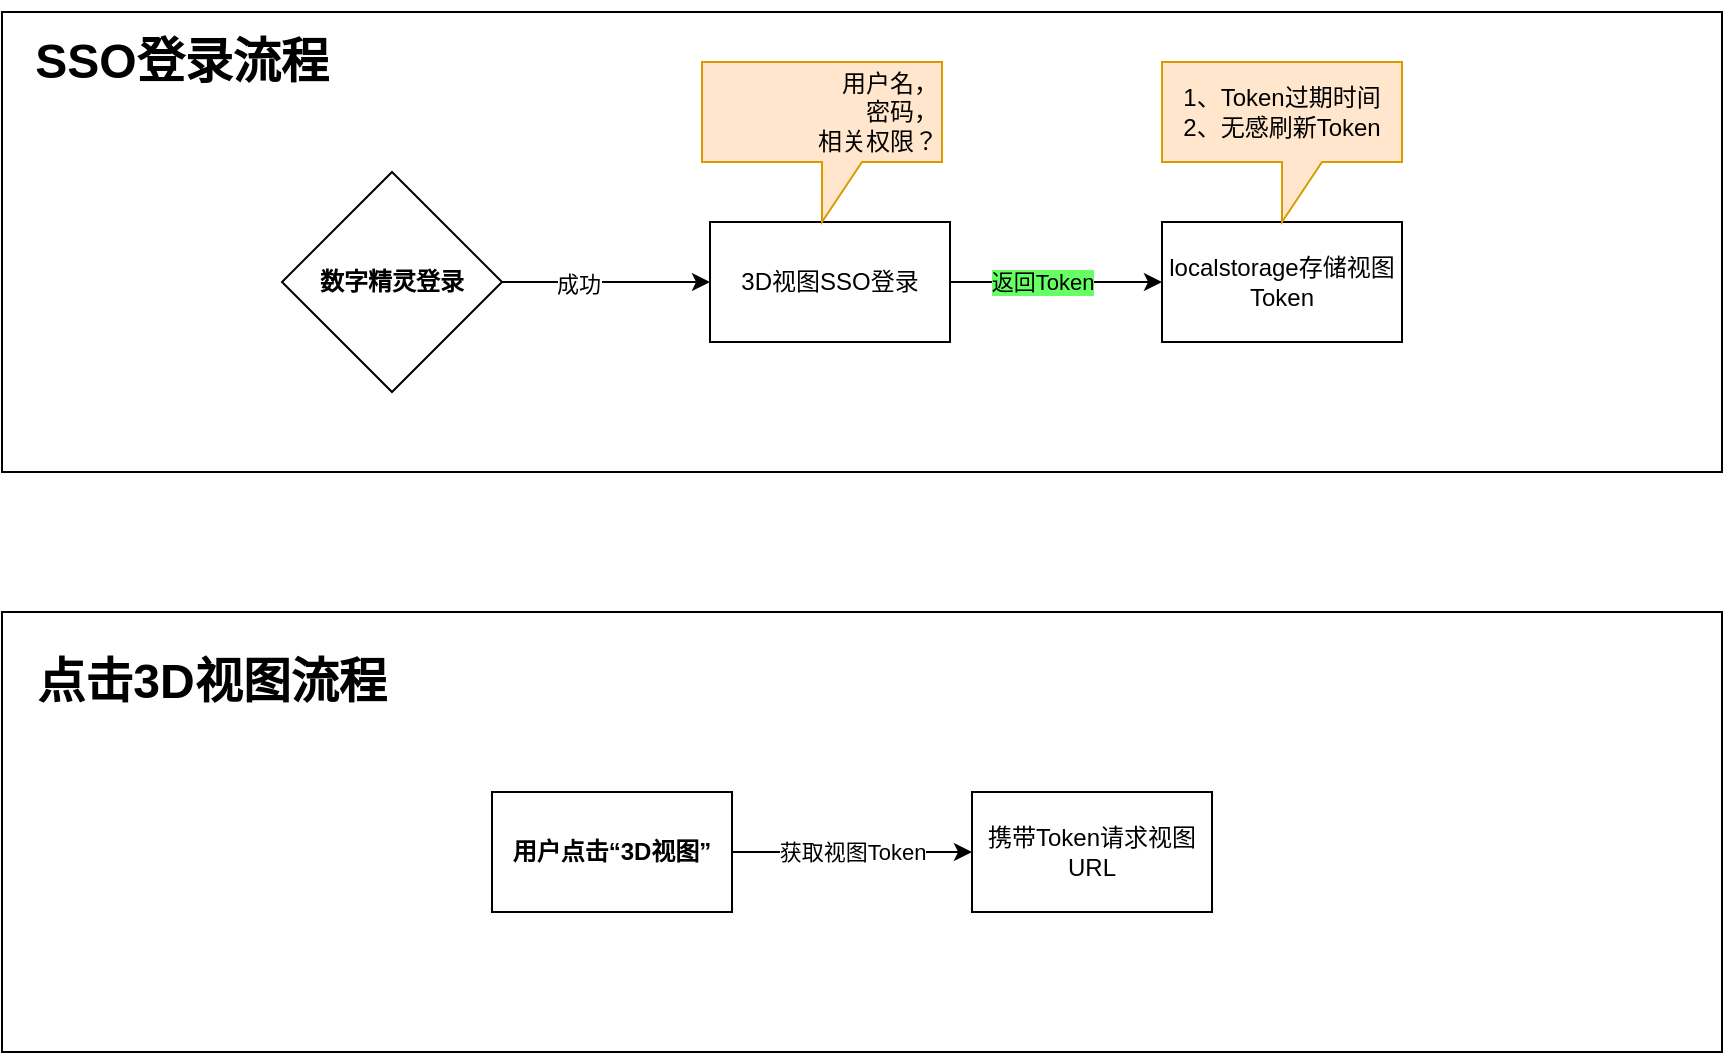 <mxfile version="20.3.3" type="github">
  <diagram id="C5RBs43oDa-KdzZeNtuy" name="Page-1">
    <mxGraphModel dx="2249" dy="772" grid="1" gridSize="10" guides="1" tooltips="1" connect="1" arrows="1" fold="1" page="1" pageScale="1" pageWidth="827" pageHeight="1169" math="0" shadow="0">
      <root>
        <mxCell id="WIyWlLk6GJQsqaUBKTNV-0" />
        <mxCell id="WIyWlLk6GJQsqaUBKTNV-1" parent="WIyWlLk6GJQsqaUBKTNV-0" />
        <mxCell id="XqBhYf-CSLFlhf42oes1-18" value="" style="rounded=0;whiteSpace=wrap;html=1;labelBackgroundColor=none;fontColor=default;" vertex="1" parent="WIyWlLk6GJQsqaUBKTNV-1">
          <mxGeometry x="-60" y="20" width="860" height="230" as="geometry" />
        </mxCell>
        <mxCell id="XqBhYf-CSLFlhf42oes1-6" style="edgeStyle=orthogonalEdgeStyle;rounded=0;orthogonalLoop=1;jettySize=auto;html=1;exitX=1;exitY=0.5;exitDx=0;exitDy=0;" edge="1" parent="WIyWlLk6GJQsqaUBKTNV-1" source="XqBhYf-CSLFlhf42oes1-2" target="XqBhYf-CSLFlhf42oes1-5">
          <mxGeometry relative="1" as="geometry" />
        </mxCell>
        <mxCell id="XqBhYf-CSLFlhf42oes1-8" value="成功" style="edgeLabel;html=1;align=center;verticalAlign=middle;resizable=0;points=[];fontColor=default;" vertex="1" connectable="0" parent="XqBhYf-CSLFlhf42oes1-6">
          <mxGeometry x="-0.267" y="-1" relative="1" as="geometry">
            <mxPoint as="offset" />
          </mxGeometry>
        </mxCell>
        <mxCell id="XqBhYf-CSLFlhf42oes1-2" value="&lt;h4&gt;数字精灵登录&lt;/h4&gt;" style="rhombus;whiteSpace=wrap;html=1;" vertex="1" parent="WIyWlLk6GJQsqaUBKTNV-1">
          <mxGeometry x="80" y="100" width="110" height="110" as="geometry" />
        </mxCell>
        <mxCell id="XqBhYf-CSLFlhf42oes1-14" style="edgeStyle=orthogonalEdgeStyle;rounded=0;orthogonalLoop=1;jettySize=auto;html=1;" edge="1" parent="WIyWlLk6GJQsqaUBKTNV-1" source="XqBhYf-CSLFlhf42oes1-5" target="XqBhYf-CSLFlhf42oes1-13">
          <mxGeometry relative="1" as="geometry" />
        </mxCell>
        <mxCell id="XqBhYf-CSLFlhf42oes1-16" value="返回Token" style="edgeLabel;html=1;align=center;verticalAlign=middle;resizable=0;points=[];labelBackgroundColor=#66FF66;" vertex="1" connectable="0" parent="XqBhYf-CSLFlhf42oes1-14">
          <mxGeometry x="-0.272" y="-2" relative="1" as="geometry">
            <mxPoint x="7" y="-2" as="offset" />
          </mxGeometry>
        </mxCell>
        <mxCell id="XqBhYf-CSLFlhf42oes1-5" value="3D视图SSO登录" style="rounded=0;whiteSpace=wrap;html=1;" vertex="1" parent="WIyWlLk6GJQsqaUBKTNV-1">
          <mxGeometry x="294" y="125" width="120" height="60" as="geometry" />
        </mxCell>
        <mxCell id="XqBhYf-CSLFlhf42oes1-11" value="&lt;span style=&quot;&quot;&gt;用户名，&lt;/span&gt;&lt;br style=&quot;&quot;&gt;&lt;span style=&quot;&quot;&gt;密码，&lt;/span&gt;&lt;br style=&quot;&quot;&gt;&lt;div style=&quot;&quot;&gt;&lt;span style=&quot;background-color: initial;&quot;&gt;相关权限？&lt;/span&gt;&lt;/div&gt;" style="shape=callout;whiteSpace=wrap;html=1;perimeter=calloutPerimeter;align=right;fillColor=#ffe6cc;strokeColor=#d79b00;" vertex="1" parent="WIyWlLk6GJQsqaUBKTNV-1">
          <mxGeometry x="290" y="45" width="120" height="80" as="geometry" />
        </mxCell>
        <mxCell id="XqBhYf-CSLFlhf42oes1-13" value="localstorage存储视图Token" style="rounded=0;whiteSpace=wrap;html=1;" vertex="1" parent="WIyWlLk6GJQsqaUBKTNV-1">
          <mxGeometry x="520" y="125" width="120" height="60" as="geometry" />
        </mxCell>
        <mxCell id="XqBhYf-CSLFlhf42oes1-17" value="1、Token过期时间&lt;br&gt;2、无感刷新Token" style="shape=callout;whiteSpace=wrap;html=1;perimeter=calloutPerimeter;labelBackgroundColor=none;fillColor=#ffe6cc;strokeColor=#d79b00;" vertex="1" parent="WIyWlLk6GJQsqaUBKTNV-1">
          <mxGeometry x="520" y="45" width="120" height="80" as="geometry" />
        </mxCell>
        <mxCell id="XqBhYf-CSLFlhf42oes1-19" value="" style="rounded=0;whiteSpace=wrap;html=1;labelBackgroundColor=none;fontColor=default;" vertex="1" parent="WIyWlLk6GJQsqaUBKTNV-1">
          <mxGeometry x="-60" y="320" width="860" height="220" as="geometry" />
        </mxCell>
        <mxCell id="XqBhYf-CSLFlhf42oes1-20" value="&lt;h1&gt;SSO登录流程&lt;/h1&gt;" style="text;html=1;strokeColor=none;fillColor=none;align=center;verticalAlign=middle;whiteSpace=wrap;rounded=0;labelBackgroundColor=none;fontColor=default;" vertex="1" parent="WIyWlLk6GJQsqaUBKTNV-1">
          <mxGeometry x="-50" y="30" width="160" height="30" as="geometry" />
        </mxCell>
        <mxCell id="XqBhYf-CSLFlhf42oes1-21" value="&lt;h1&gt;点击3D视图流程&lt;/h1&gt;" style="text;html=1;strokeColor=none;fillColor=none;align=center;verticalAlign=middle;whiteSpace=wrap;rounded=0;labelBackgroundColor=none;fontColor=default;" vertex="1" parent="WIyWlLk6GJQsqaUBKTNV-1">
          <mxGeometry x="-50" y="340" width="190" height="30" as="geometry" />
        </mxCell>
        <mxCell id="XqBhYf-CSLFlhf42oes1-25" style="edgeStyle=orthogonalEdgeStyle;rounded=0;orthogonalLoop=1;jettySize=auto;html=1;fontColor=default;" edge="1" parent="WIyWlLk6GJQsqaUBKTNV-1" source="XqBhYf-CSLFlhf42oes1-23" target="XqBhYf-CSLFlhf42oes1-24">
          <mxGeometry relative="1" as="geometry" />
        </mxCell>
        <mxCell id="XqBhYf-CSLFlhf42oes1-26" value="获取视图Token" style="edgeLabel;html=1;align=center;verticalAlign=middle;resizable=0;points=[];fontColor=default;" vertex="1" connectable="0" parent="XqBhYf-CSLFlhf42oes1-25">
          <mxGeometry x="-0.262" y="-1" relative="1" as="geometry">
            <mxPoint x="15" y="-1" as="offset" />
          </mxGeometry>
        </mxCell>
        <mxCell id="XqBhYf-CSLFlhf42oes1-23" value="&lt;h4&gt;用户点击“3D视图”&lt;/h4&gt;" style="rounded=0;whiteSpace=wrap;html=1;labelBackgroundColor=none;fontColor=default;" vertex="1" parent="WIyWlLk6GJQsqaUBKTNV-1">
          <mxGeometry x="185" y="410" width="120" height="60" as="geometry" />
        </mxCell>
        <mxCell id="XqBhYf-CSLFlhf42oes1-24" value="携带Token请求视图URL" style="rounded=0;whiteSpace=wrap;html=1;labelBackgroundColor=none;fontColor=default;" vertex="1" parent="WIyWlLk6GJQsqaUBKTNV-1">
          <mxGeometry x="425" y="410" width="120" height="60" as="geometry" />
        </mxCell>
      </root>
    </mxGraphModel>
  </diagram>
</mxfile>
